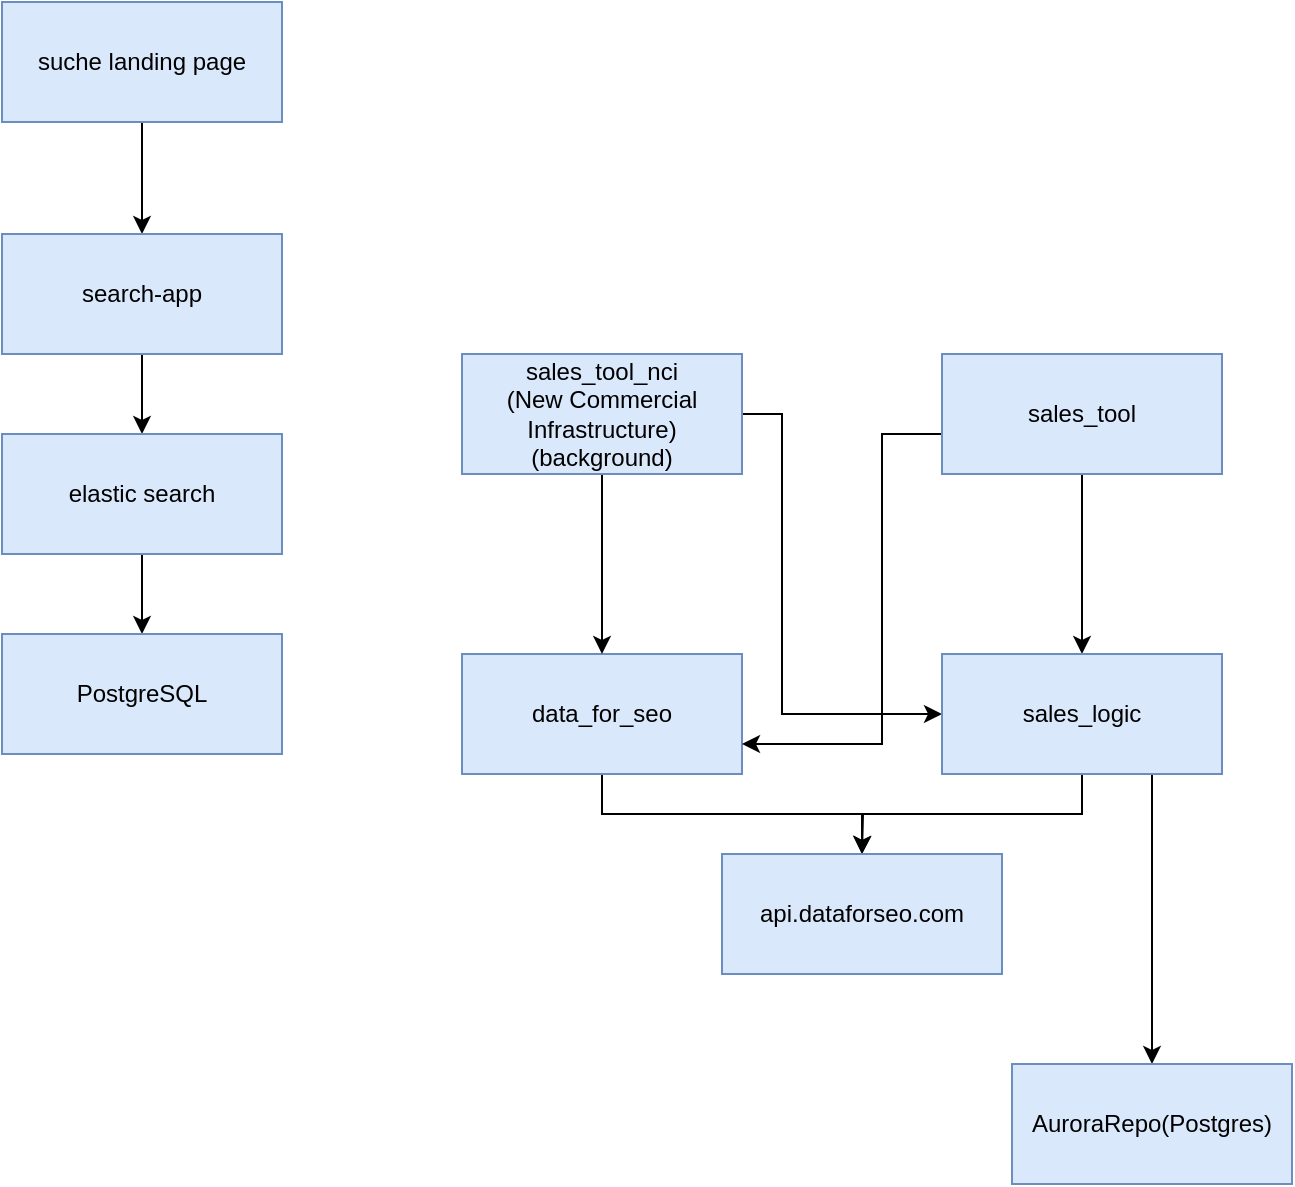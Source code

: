 <mxfile version="24.3.1" type="github">
  <diagram name="Page-1" id="efa7a0a1-bf9b-a30e-e6df-94a7791c09e9">
    <mxGraphModel dx="1434" dy="672" grid="1" gridSize="10" guides="1" tooltips="1" connect="1" arrows="1" fold="1" page="1" pageScale="1" pageWidth="826" pageHeight="1169" background="none" math="0" shadow="0">
      <root>
        <mxCell id="0" />
        <mxCell id="1" parent="0" />
        <mxCell id="BoenK5rsqblQoSDdwrWL-136" style="edgeStyle=orthogonalEdgeStyle;rounded=0;orthogonalLoop=1;jettySize=auto;html=1;exitX=0.5;exitY=1;exitDx=0;exitDy=0;entryX=0.5;entryY=0;entryDx=0;entryDy=0;" parent="1" source="BoenK5rsqblQoSDdwrWL-115" target="BoenK5rsqblQoSDdwrWL-117" edge="1">
          <mxGeometry relative="1" as="geometry" />
        </mxCell>
        <mxCell id="BoenK5rsqblQoSDdwrWL-115" value="suche landing page" style="rounded=0;whiteSpace=wrap;html=1;fillColor=#dae8fc;strokeColor=#6c8ebf;" parent="1" vertex="1">
          <mxGeometry x="150" y="54" width="140" height="60" as="geometry" />
        </mxCell>
        <mxCell id="BoenK5rsqblQoSDdwrWL-137" style="edgeStyle=orthogonalEdgeStyle;rounded=0;orthogonalLoop=1;jettySize=auto;html=1;exitX=0.5;exitY=1;exitDx=0;exitDy=0;entryX=0.5;entryY=0;entryDx=0;entryDy=0;" parent="1" source="BoenK5rsqblQoSDdwrWL-117" target="BoenK5rsqblQoSDdwrWL-119" edge="1">
          <mxGeometry relative="1" as="geometry" />
        </mxCell>
        <mxCell id="BoenK5rsqblQoSDdwrWL-117" value="search-app" style="rounded=0;whiteSpace=wrap;html=1;fillColor=#dae8fc;strokeColor=#6c8ebf;" parent="1" vertex="1">
          <mxGeometry x="150" y="170" width="140" height="60" as="geometry" />
        </mxCell>
        <mxCell id="BoenK5rsqblQoSDdwrWL-138" style="edgeStyle=orthogonalEdgeStyle;rounded=0;orthogonalLoop=1;jettySize=auto;html=1;exitX=0.5;exitY=1;exitDx=0;exitDy=0;entryX=0.5;entryY=0;entryDx=0;entryDy=0;" parent="1" source="BoenK5rsqblQoSDdwrWL-119" target="BoenK5rsqblQoSDdwrWL-120" edge="1">
          <mxGeometry relative="1" as="geometry" />
        </mxCell>
        <mxCell id="BoenK5rsqblQoSDdwrWL-119" value="elastic search" style="rounded=0;whiteSpace=wrap;html=1;fillColor=#dae8fc;strokeColor=#6c8ebf;" parent="1" vertex="1">
          <mxGeometry x="150" y="270" width="140" height="60" as="geometry" />
        </mxCell>
        <mxCell id="BoenK5rsqblQoSDdwrWL-120" value="PostgreSQL" style="rounded=0;whiteSpace=wrap;html=1;fillColor=#dae8fc;strokeColor=#6c8ebf;" parent="1" vertex="1">
          <mxGeometry x="150" y="370" width="140" height="60" as="geometry" />
        </mxCell>
        <mxCell id="Tpu-nOGl5Gwn2kse7SGc-8" style="edgeStyle=orthogonalEdgeStyle;rounded=0;orthogonalLoop=1;jettySize=auto;html=1;exitX=0.5;exitY=1;exitDx=0;exitDy=0;" edge="1" parent="1" source="Tpu-nOGl5Gwn2kse7SGc-1" target="Tpu-nOGl5Gwn2kse7SGc-7">
          <mxGeometry relative="1" as="geometry" />
        </mxCell>
        <mxCell id="Tpu-nOGl5Gwn2kse7SGc-1" value="data_for_seo" style="rounded=0;whiteSpace=wrap;html=1;fillColor=#dae8fc;strokeColor=#6c8ebf;" vertex="1" parent="1">
          <mxGeometry x="380" y="380" width="140" height="60" as="geometry" />
        </mxCell>
        <mxCell id="Tpu-nOGl5Gwn2kse7SGc-18" style="edgeStyle=orthogonalEdgeStyle;rounded=0;orthogonalLoop=1;jettySize=auto;html=1;exitX=0.5;exitY=1;exitDx=0;exitDy=0;entryX=0.5;entryY=0;entryDx=0;entryDy=0;" edge="1" parent="1" source="Tpu-nOGl5Gwn2kse7SGc-2" target="Tpu-nOGl5Gwn2kse7SGc-1">
          <mxGeometry relative="1" as="geometry" />
        </mxCell>
        <mxCell id="Tpu-nOGl5Gwn2kse7SGc-19" style="edgeStyle=orthogonalEdgeStyle;rounded=0;orthogonalLoop=1;jettySize=auto;html=1;exitX=1;exitY=0.5;exitDx=0;exitDy=0;entryX=0;entryY=0.5;entryDx=0;entryDy=0;" edge="1" parent="1" source="Tpu-nOGl5Gwn2kse7SGc-2" target="Tpu-nOGl5Gwn2kse7SGc-4">
          <mxGeometry relative="1" as="geometry">
            <Array as="points">
              <mxPoint x="540" y="260" />
              <mxPoint x="540" y="410" />
            </Array>
          </mxGeometry>
        </mxCell>
        <mxCell id="Tpu-nOGl5Gwn2kse7SGc-2" value="sales_tool_nci&lt;div&gt;(New Commercial Infrastructure)(background)&lt;/div&gt;" style="rounded=0;whiteSpace=wrap;html=1;fillColor=#dae8fc;strokeColor=#6c8ebf;" vertex="1" parent="1">
          <mxGeometry x="380" y="230" width="140" height="60" as="geometry" />
        </mxCell>
        <mxCell id="Tpu-nOGl5Gwn2kse7SGc-16" style="edgeStyle=orthogonalEdgeStyle;rounded=0;orthogonalLoop=1;jettySize=auto;html=1;exitX=0.5;exitY=1;exitDx=0;exitDy=0;entryX=0.5;entryY=0;entryDx=0;entryDy=0;" edge="1" parent="1" source="Tpu-nOGl5Gwn2kse7SGc-3" target="Tpu-nOGl5Gwn2kse7SGc-4">
          <mxGeometry relative="1" as="geometry" />
        </mxCell>
        <mxCell id="Tpu-nOGl5Gwn2kse7SGc-17" style="edgeStyle=orthogonalEdgeStyle;rounded=0;orthogonalLoop=1;jettySize=auto;html=1;exitX=0;exitY=0.5;exitDx=0;exitDy=0;entryX=1;entryY=0.75;entryDx=0;entryDy=0;" edge="1" parent="1" source="Tpu-nOGl5Gwn2kse7SGc-3" target="Tpu-nOGl5Gwn2kse7SGc-1">
          <mxGeometry relative="1" as="geometry">
            <Array as="points">
              <mxPoint x="620" y="270" />
              <mxPoint x="590" y="270" />
              <mxPoint x="590" y="425" />
            </Array>
          </mxGeometry>
        </mxCell>
        <mxCell id="Tpu-nOGl5Gwn2kse7SGc-3" value="sales_tool" style="rounded=0;whiteSpace=wrap;html=1;fillColor=#dae8fc;strokeColor=#6c8ebf;" vertex="1" parent="1">
          <mxGeometry x="620" y="230" width="140" height="60" as="geometry" />
        </mxCell>
        <mxCell id="Tpu-nOGl5Gwn2kse7SGc-9" style="edgeStyle=orthogonalEdgeStyle;rounded=0;orthogonalLoop=1;jettySize=auto;html=1;exitX=0.5;exitY=1;exitDx=0;exitDy=0;" edge="1" parent="1" source="Tpu-nOGl5Gwn2kse7SGc-4">
          <mxGeometry relative="1" as="geometry">
            <mxPoint x="580" y="480" as="targetPoint" />
          </mxGeometry>
        </mxCell>
        <mxCell id="Tpu-nOGl5Gwn2kse7SGc-22" style="edgeStyle=orthogonalEdgeStyle;rounded=0;orthogonalLoop=1;jettySize=auto;html=1;exitX=0.75;exitY=1;exitDx=0;exitDy=0;" edge="1" parent="1" source="Tpu-nOGl5Gwn2kse7SGc-4" target="Tpu-nOGl5Gwn2kse7SGc-20">
          <mxGeometry relative="1" as="geometry" />
        </mxCell>
        <mxCell id="Tpu-nOGl5Gwn2kse7SGc-4" value="sales_logic" style="rounded=0;whiteSpace=wrap;html=1;fillColor=#dae8fc;strokeColor=#6c8ebf;" vertex="1" parent="1">
          <mxGeometry x="620" y="380" width="140" height="60" as="geometry" />
        </mxCell>
        <mxCell id="Tpu-nOGl5Gwn2kse7SGc-7" value="api.dataforseo.com" style="rounded=0;whiteSpace=wrap;html=1;fillColor=#dae8fc;strokeColor=#6c8ebf;" vertex="1" parent="1">
          <mxGeometry x="510" y="480" width="140" height="60" as="geometry" />
        </mxCell>
        <mxCell id="Tpu-nOGl5Gwn2kse7SGc-20" value="&lt;div&gt;AuroraRepo(Postgres)&lt;br&gt;&lt;/div&gt;" style="rounded=0;whiteSpace=wrap;html=1;fillColor=#dae8fc;strokeColor=#6c8ebf;" vertex="1" parent="1">
          <mxGeometry x="655" y="585" width="140" height="60" as="geometry" />
        </mxCell>
      </root>
    </mxGraphModel>
  </diagram>
</mxfile>
